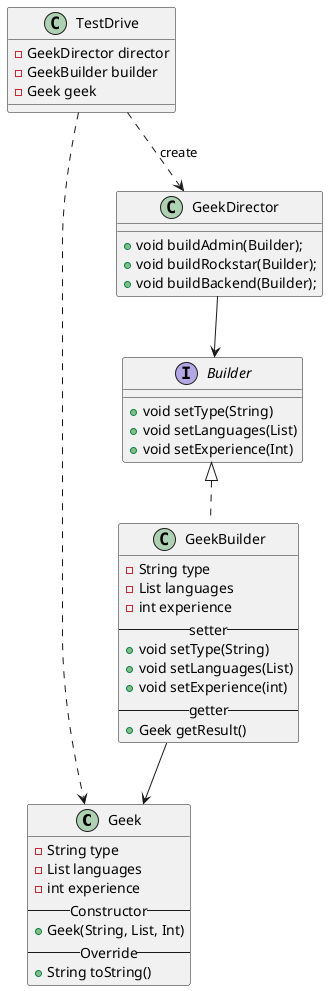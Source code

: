 @startuml

class Geek{
    - String type
    - List languages
    - int experience
    --Constructor--
    + Geek(String, List, Int)
    --Override--
    + String toString()
}

interface Builder{
    + void setType(String)
    + void setLanguages(List)
    + void setExperience(Int)
}

class GeekBuilder implements Builder{
    - String type
    - List languages
    - int experience
    --setter--
    + void setType(String)
    + void setLanguages(List)
    + void setExperience(int)
    --getter--
    + Geek getResult()
}

GeekBuilder --> Geek

class GeekDirector{
+ void buildAdmin(Builder);
+ void buildRockstar(Builder);
+ void buildBackend(Builder);
}

GeekDirector --> Builder

class TestDrive{
    - GeekDirector director
    - GeekBuilder builder
    - Geek geek
}

TestDrive ..> GeekDirector : create
TestDrive ..> Geek

@enduml